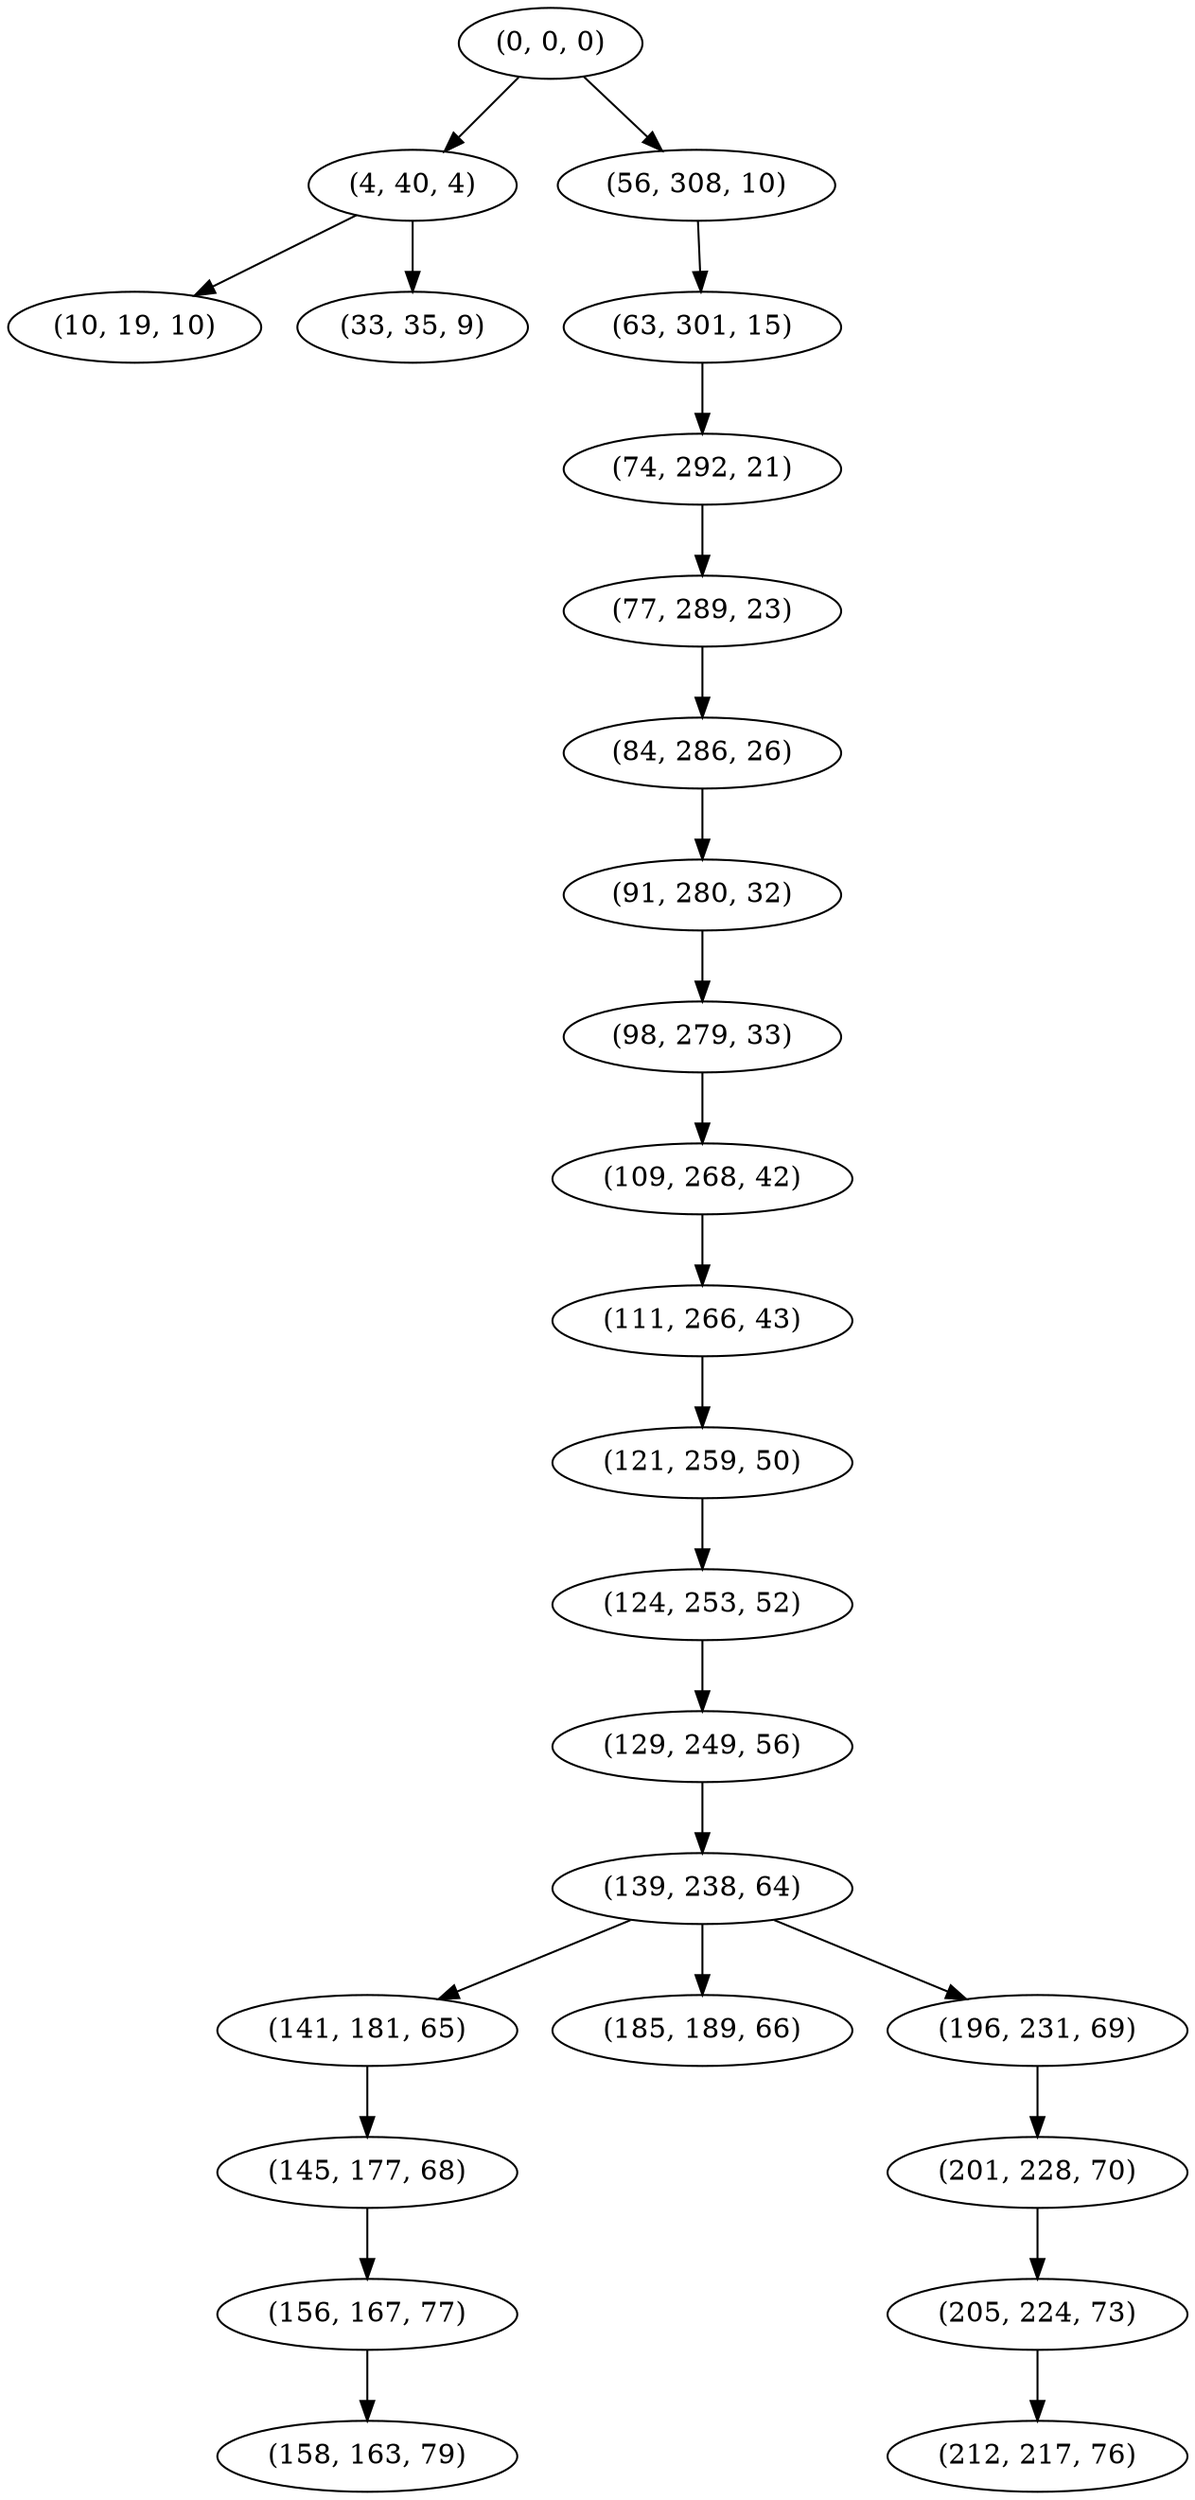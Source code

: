 digraph tree {
    "(0, 0, 0)";
    "(4, 40, 4)";
    "(10, 19, 10)";
    "(33, 35, 9)";
    "(56, 308, 10)";
    "(63, 301, 15)";
    "(74, 292, 21)";
    "(77, 289, 23)";
    "(84, 286, 26)";
    "(91, 280, 32)";
    "(98, 279, 33)";
    "(109, 268, 42)";
    "(111, 266, 43)";
    "(121, 259, 50)";
    "(124, 253, 52)";
    "(129, 249, 56)";
    "(139, 238, 64)";
    "(141, 181, 65)";
    "(145, 177, 68)";
    "(156, 167, 77)";
    "(158, 163, 79)";
    "(185, 189, 66)";
    "(196, 231, 69)";
    "(201, 228, 70)";
    "(205, 224, 73)";
    "(212, 217, 76)";
    "(0, 0, 0)" -> "(4, 40, 4)";
    "(0, 0, 0)" -> "(56, 308, 10)";
    "(4, 40, 4)" -> "(10, 19, 10)";
    "(4, 40, 4)" -> "(33, 35, 9)";
    "(56, 308, 10)" -> "(63, 301, 15)";
    "(63, 301, 15)" -> "(74, 292, 21)";
    "(74, 292, 21)" -> "(77, 289, 23)";
    "(77, 289, 23)" -> "(84, 286, 26)";
    "(84, 286, 26)" -> "(91, 280, 32)";
    "(91, 280, 32)" -> "(98, 279, 33)";
    "(98, 279, 33)" -> "(109, 268, 42)";
    "(109, 268, 42)" -> "(111, 266, 43)";
    "(111, 266, 43)" -> "(121, 259, 50)";
    "(121, 259, 50)" -> "(124, 253, 52)";
    "(124, 253, 52)" -> "(129, 249, 56)";
    "(129, 249, 56)" -> "(139, 238, 64)";
    "(139, 238, 64)" -> "(141, 181, 65)";
    "(139, 238, 64)" -> "(185, 189, 66)";
    "(139, 238, 64)" -> "(196, 231, 69)";
    "(141, 181, 65)" -> "(145, 177, 68)";
    "(145, 177, 68)" -> "(156, 167, 77)";
    "(156, 167, 77)" -> "(158, 163, 79)";
    "(196, 231, 69)" -> "(201, 228, 70)";
    "(201, 228, 70)" -> "(205, 224, 73)";
    "(205, 224, 73)" -> "(212, 217, 76)";
}
